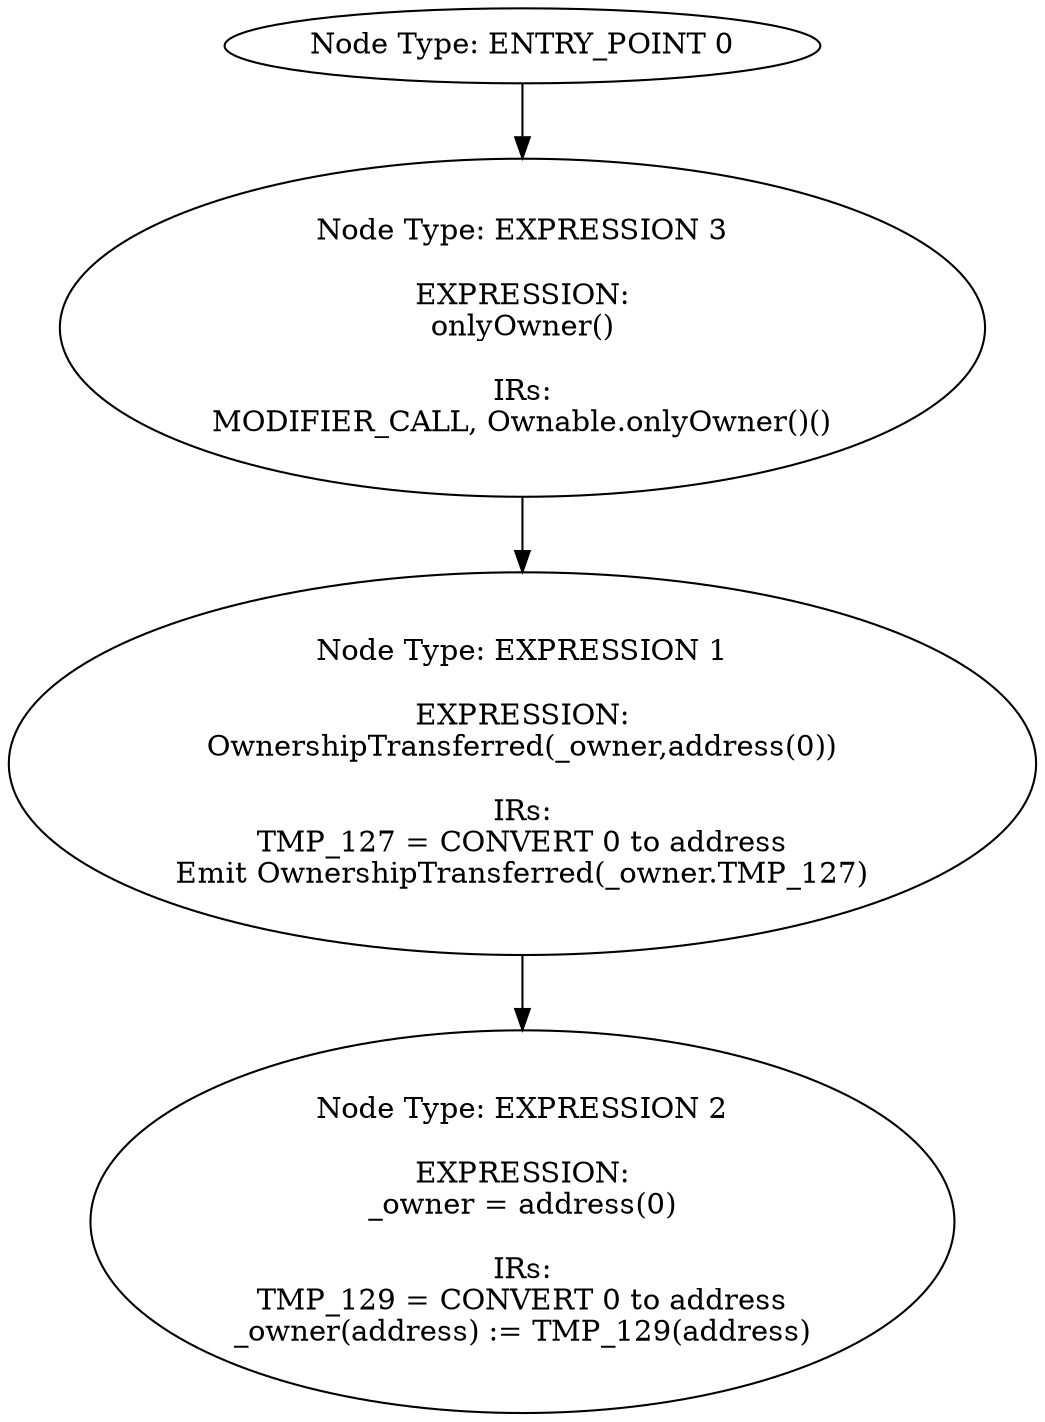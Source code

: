 digraph{
0[label="Node Type: ENTRY_POINT 0
"];
0->3;
1[label="Node Type: EXPRESSION 1

EXPRESSION:
OwnershipTransferred(_owner,address(0))

IRs:
TMP_127 = CONVERT 0 to address
Emit OwnershipTransferred(_owner.TMP_127)"];
1->2;
2[label="Node Type: EXPRESSION 2

EXPRESSION:
_owner = address(0)

IRs:
TMP_129 = CONVERT 0 to address
_owner(address) := TMP_129(address)"];
3[label="Node Type: EXPRESSION 3

EXPRESSION:
onlyOwner()

IRs:
MODIFIER_CALL, Ownable.onlyOwner()()"];
3->1;
}
